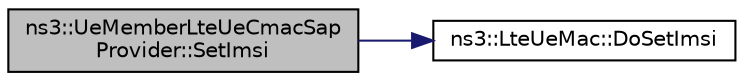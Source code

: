 digraph "ns3::UeMemberLteUeCmacSapProvider::SetImsi"
{
 // LATEX_PDF_SIZE
  edge [fontname="Helvetica",fontsize="10",labelfontname="Helvetica",labelfontsize="10"];
  node [fontname="Helvetica",fontsize="10",shape=record];
  rankdir="LR";
  Node1 [label="ns3::UeMemberLteUeCmacSap\lProvider::SetImsi",height=0.2,width=0.4,color="black", fillcolor="grey75", style="filled", fontcolor="black",tooltip="A method call by UE RRC to communicate the IMSI to the UE MAC."];
  Node1 -> Node2 [color="midnightblue",fontsize="10",style="solid",fontname="Helvetica"];
  Node2 [label="ns3::LteUeMac::DoSetImsi",height=0.2,width=0.4,color="black", fillcolor="white", style="filled",URL="$classns3_1_1_lte_ue_mac.html#af122fbf77a6676c7d67c0010f2ba9392",tooltip="Set IMSI."];
}
